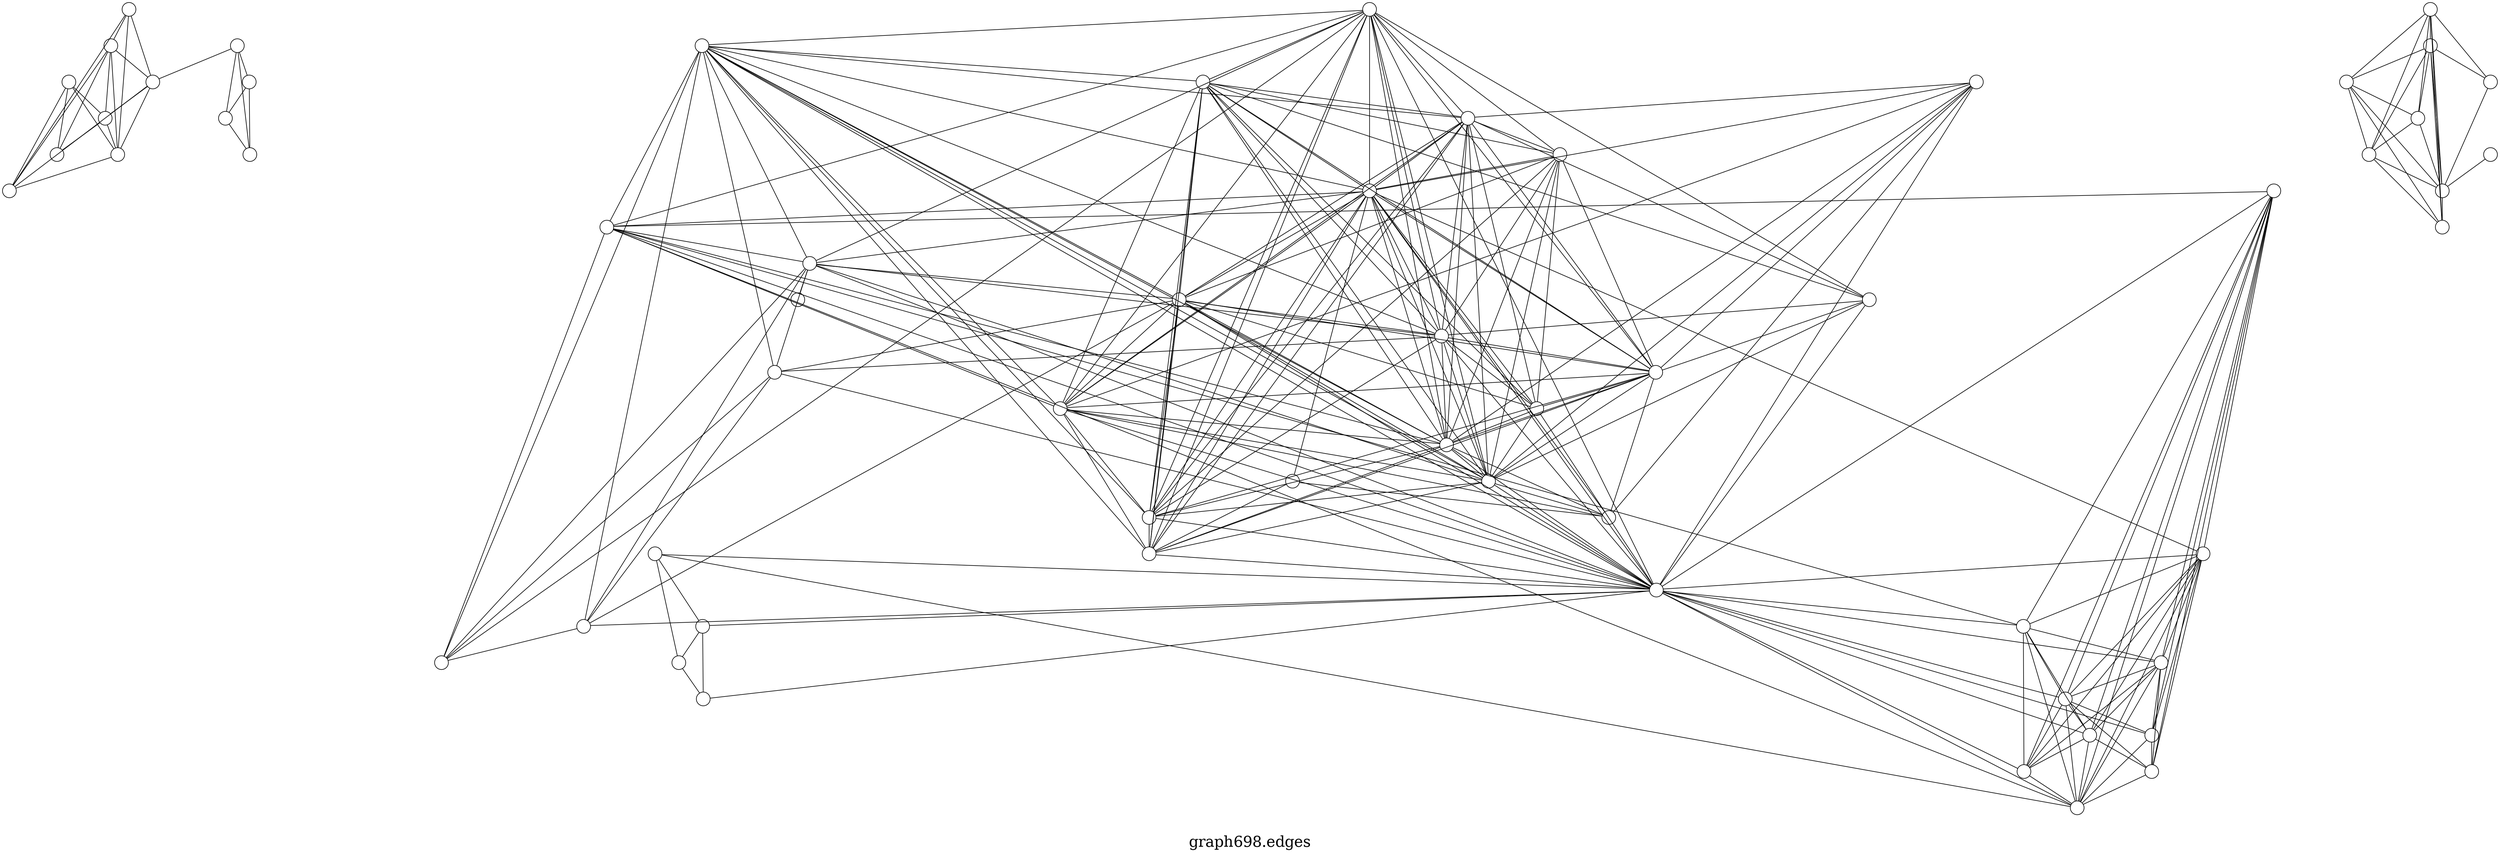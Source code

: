 /*****
graph698.edges
*****/

graph G {
  graph [splines=false overlap=false]
  node  [shape=ellipse, width=0.3, height=0.3, label=""]
  881 ;
  858 ;
  828 ;
  697 ;
  884 ;
  864 ;
  856 ;
  869 ;
  889 ;
  872 ;
  873 ;
  719 ;
  713 ;
  861 ;
  863 ;
  840 ;
  803 ;
  745 ;
  805 ;
  865 ;
  857 ;
  874 ;
  708 ;
  823 ;
  885 ;
  870 ;
  871 ;
  888 ;
  825 ;
  774 ;
  729 ;
  769 ;
  800 ;
  819 ;
  859 ;
  876 ;
  887 ;
  895 ;
  890 ;
  810 ;
  879 ;
  753 ;
  830 ;
  747 ;
  776 ;
  772 ;
  804 ;
  886 ;
  893 ;
  811 ;
  867 ;
  868 ;
  878 ;
  877 ;
  882 ;
  894 ;
  866 ;
  880 ;
  703 ;
  798 ;
  862 ;
  881 -- 895;
  858 -- 870;
  858 -- 871;
  858 -- 881;
  858 -- 895;
  828 -- 830;
  828 -- 840;
  828 -- 856;
  828 -- 880;
  697 -- 708;
  697 -- 713;
  697 -- 719;
  697 -- 745;
  697 -- 747;
  697 -- 753;
  697 -- 769;
  697 -- 772;
  697 -- 800;
  697 -- 805;
  697 -- 819;
  697 -- 823;
  697 -- 828;
  697 -- 830;
  697 -- 840;
  697 -- 856;
  697 -- 890;
  884 -- 893;
  864 -- 884;
  864 -- 893;
  856 -- 861;
  856 -- 863;
  856 -- 864;
  856 -- 869;
  856 -- 876;
  856 -- 878;
  856 -- 882;
  856 -- 888;
  856 -- 889;
  856 -- 893;
  869 -- 890;
  872 -- 873;
  872 -- 874;
  872 -- 885;
  872 -- 887;
  873 -- 874;
  873 -- 885;
  719 -- 745;
  719 -- 747;
  719 -- 772;
  719 -- 774;
  719 -- 800;
  719 -- 805;
  719 -- 810;
  719 -- 819;
  719 -- 823;
  719 -- 828;
  719 -- 830;
  719 -- 840;
  713 -- 719;
  713 -- 745;
  713 -- 747;
  713 -- 772;
  713 -- 774;
  713 -- 800;
  713 -- 805;
  713 -- 810;
  713 -- 819;
  713 -- 823;
  713 -- 828;
  713 -- 830;
  713 -- 840;
  861 -- 863;
  861 -- 876;
  861 -- 878;
  861 -- 888;
  861 -- 889;
  863 -- 876;
  863 -- 878;
  863 -- 882;
  863 -- 886;
  863 -- 888;
  863 -- 889;
  840 -- 856;
  803 -- 840;
  803 -- 880;
  745 -- 747;
  745 -- 774;
  745 -- 800;
  745 -- 805;
  745 -- 810;
  745 -- 823;
  745 -- 828;
  745 -- 830;
  805 -- 810;
  805 -- 819;
  805 -- 823;
  805 -- 828;
  805 -- 830;
  805 -- 840;
  805 -- 880;
  865 -- 868;
  857 -- 862;
  857 -- 865;
  857 -- 868;
  857 -- 871;
  874 -- 885;
  874 -- 887;
  708 -- 713;
  708 -- 719;
  708 -- 747;
  708 -- 753;
  708 -- 769;
  708 -- 774;
  708 -- 800;
  708 -- 811;
  708 -- 819;
  708 -- 823;
  708 -- 828;
  708 -- 830;
  708 -- 840;
  708 -- 856;
  708 -- 869;
  708 -- 890;
  823 -- 828;
  823 -- 830;
  823 -- 840;
  823 -- 856;
  823 -- 880;
  885 -- 887;
  870 -- 871;
  870 -- 879;
  870 -- 881;
  870 -- 894;
  870 -- 895;
  871 -- 879;
  871 -- 881;
  871 -- 895;
  888 -- 889;
  825 -- 856;
  825 -- 864;
  825 -- 884;
  825 -- 889;
  774 -- 800;
  774 -- 805;
  774 -- 810;
  774 -- 811;
  774 -- 819;
  774 -- 823;
  774 -- 828;
  774 -- 830;
  774 -- 840;
  774 -- 856;
  774 -- 869;
  729 -- 753;
  729 -- 804;
  729 -- 856;
  729 -- 861;
  729 -- 863;
  729 -- 876;
  729 -- 878;
  729 -- 882;
  729 -- 886;
  729 -- 888;
  729 -- 889;
  769 -- 774;
  769 -- 798;
  769 -- 800;
  769 -- 811;
  769 -- 828;
  769 -- 856;
  769 -- 869;
  769 -- 890;
  800 -- 805;
  800 -- 810;
  800 -- 811;
  800 -- 823;
  800 -- 828;
  800 -- 830;
  800 -- 856;
  819 -- 823;
  819 -- 828;
  819 -- 830;
  819 -- 840;
  819 -- 856;
  819 -- 880;
  859 -- 885;
  876 -- 878;
  876 -- 882;
  876 -- 886;
  876 -- 888;
  876 -- 889;
  810 -- 823;
  810 -- 828;
  810 -- 856;
  879 -- 881;
  879 -- 894;
  753 -- 769;
  753 -- 819;
  753 -- 823;
  753 -- 856;
  753 -- 861;
  753 -- 889;
  753 -- 890;
  830 -- 840;
  830 -- 856;
  747 -- 753;
  747 -- 769;
  747 -- 774;
  747 -- 800;
  747 -- 803;
  747 -- 804;
  747 -- 805;
  747 -- 810;
  747 -- 819;
  747 -- 823;
  747 -- 828;
  747 -- 830;
  747 -- 840;
  747 -- 856;
  747 -- 880;
  776 -- 867;
  776 -- 872;
  776 -- 873;
  776 -- 874;
  776 -- 877;
  776 -- 885;
  776 -- 887;
  772 -- 800;
  772 -- 805;
  772 -- 828;
  772 -- 856;
  804 -- 856;
  804 -- 861;
  804 -- 863;
  804 -- 876;
  804 -- 878;
  804 -- 882;
  804 -- 886;
  804 -- 888;
  804 -- 889;
  886 -- 889;
  811 -- 856;
  811 -- 869;
  811 -- 890;
  867 -- 872;
  867 -- 873;
  867 -- 874;
  867 -- 877;
  867 -- 885;
  867 -- 887;
  878 -- 886;
  878 -- 888;
  878 -- 889;
  877 -- 885;
  882 -- 886;
  882 -- 889;
  866 -- 879;
  866 -- 881;
  866 -- 894;
  866 -- 895;
  703 -- 719;
  703 -- 747;
  703 -- 805;
  703 -- 819;
  703 -- 823;
  703 -- 828;
  703 -- 856;
  703 -- 880;
  862 -- 865;
  862 -- 868;
  label = "\ngraph698.edges\n";  fontsize=24;
}
